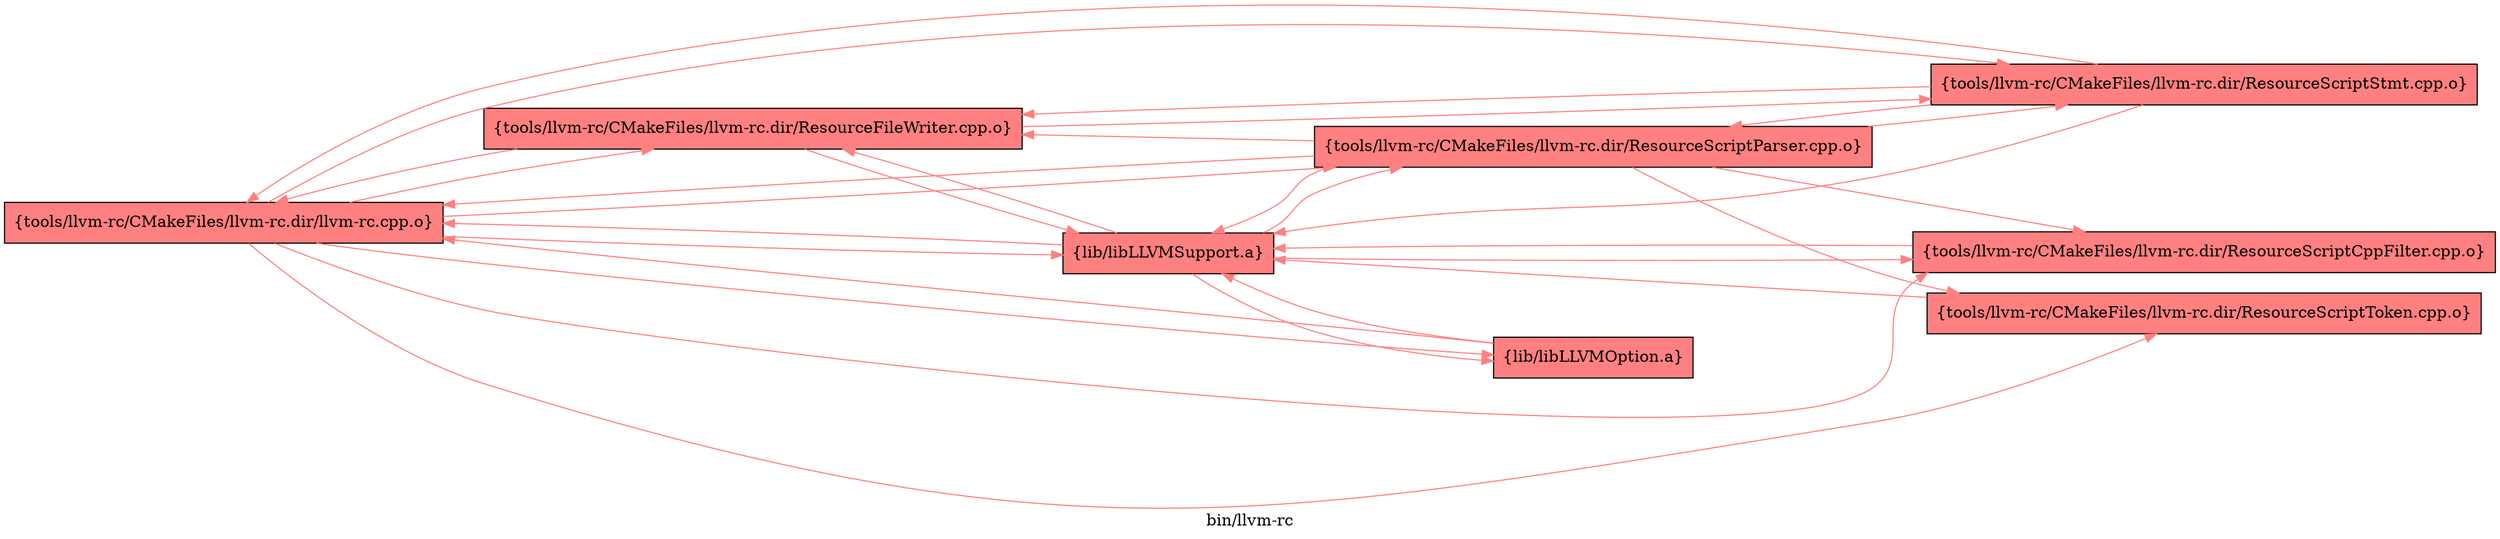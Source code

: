 digraph "bin/llvm-rc" {
	label="bin/llvm-rc";
	rankdir="LR"
	{ rank=same; Node0x564903b2a458;  }

	Node0x564903b2a458 [shape=record,shape=box,style=filled,fillcolor="1.000000 0.5 1",group=1,label="{tools/llvm-rc/CMakeFiles/llvm-rc.dir/llvm-rc.cpp.o}"];
	Node0x564903b2a458 -> Node0x564903b297d8[color="1.000000 0.5 1"];
	Node0x564903b2a458 -> Node0x564903b2b218[color="1.000000 0.5 1"];
	Node0x564903b2a458 -> Node0x564903b2aa98[color="1.000000 0.5 1"];
	Node0x564903b2a458 -> Node0x564903b2ac28[color="1.000000 0.5 1"];
	Node0x564903b2a458 -> Node0x564903b2a408[color="1.000000 0.5 1"];
	Node0x564903b2a458 -> Node0x564903b29288[color="1.000000 0.5 1"];
	Node0x564903b2a458 -> Node0x564903b2a1d8[color="1.000000 0.5 1"];
	Node0x564903b297d8 [shape=record,shape=box,style=filled,fillcolor="1.000000 0.5 1",group=1,label="{tools/llvm-rc/CMakeFiles/llvm-rc.dir/ResourceFileWriter.cpp.o}"];
	Node0x564903b297d8 -> Node0x564903b2a458[color="1.000000 0.5 1"];
	Node0x564903b297d8 -> Node0x564903b2ac28[color="1.000000 0.5 1"];
	Node0x564903b297d8 -> Node0x564903b2a1d8[color="1.000000 0.5 1"];
	Node0x564903b2b218 [shape=record,shape=box,style=filled,fillcolor="1.000000 0.5 1",group=1,label="{tools/llvm-rc/CMakeFiles/llvm-rc.dir/ResourceScriptCppFilter.cpp.o}"];
	Node0x564903b2b218 -> Node0x564903b2a1d8[color="1.000000 0.5 1"];
	Node0x564903b2aa98 [shape=record,shape=box,style=filled,fillcolor="1.000000 0.5 1",group=1,label="{tools/llvm-rc/CMakeFiles/llvm-rc.dir/ResourceScriptParser.cpp.o}"];
	Node0x564903b2aa98 -> Node0x564903b2a458[color="1.000000 0.5 1"];
	Node0x564903b2aa98 -> Node0x564903b297d8[color="1.000000 0.5 1"];
	Node0x564903b2aa98 -> Node0x564903b2b218[color="1.000000 0.5 1"];
	Node0x564903b2aa98 -> Node0x564903b2ac28[color="1.000000 0.5 1"];
	Node0x564903b2aa98 -> Node0x564903b2a408[color="1.000000 0.5 1"];
	Node0x564903b2aa98 -> Node0x564903b2a1d8[color="1.000000 0.5 1"];
	Node0x564903b2ac28 [shape=record,shape=box,style=filled,fillcolor="1.000000 0.5 1",group=1,label="{tools/llvm-rc/CMakeFiles/llvm-rc.dir/ResourceScriptStmt.cpp.o}"];
	Node0x564903b2ac28 -> Node0x564903b2a458[color="1.000000 0.5 1"];
	Node0x564903b2ac28 -> Node0x564903b297d8[color="1.000000 0.5 1"];
	Node0x564903b2ac28 -> Node0x564903b2aa98[color="1.000000 0.5 1"];
	Node0x564903b2ac28 -> Node0x564903b2a1d8[color="1.000000 0.5 1"];
	Node0x564903b2a408 [shape=record,shape=box,style=filled,fillcolor="1.000000 0.5 1",group=1,label="{tools/llvm-rc/CMakeFiles/llvm-rc.dir/ResourceScriptToken.cpp.o}"];
	Node0x564903b2a408 -> Node0x564903b2a1d8[color="1.000000 0.5 1"];
	Node0x564903b29288 [shape=record,shape=box,style=filled,fillcolor="1.000000 0.5 1",group=1,label="{lib/libLLVMOption.a}"];
	Node0x564903b29288 -> Node0x564903b2a1d8[color="1.000000 0.5 1"];
	Node0x564903b29288 -> Node0x564903b2a458[color="1.000000 0.5 1"];
	Node0x564903b2a1d8 [shape=record,shape=box,style=filled,fillcolor="1.000000 0.5 1",group=1,label="{lib/libLLVMSupport.a}"];
	Node0x564903b2a1d8 -> Node0x564903b297d8[color="1.000000 0.5 1"];
	Node0x564903b2a1d8 -> Node0x564903b2aa98[color="1.000000 0.5 1"];
	Node0x564903b2a1d8 -> Node0x564903b2a458[color="1.000000 0.5 1"];
	Node0x564903b2a1d8 -> Node0x564903b2b218[color="1.000000 0.5 1"];
	Node0x564903b2a1d8 -> Node0x564903b29288[color="1.000000 0.5 1"];
}
